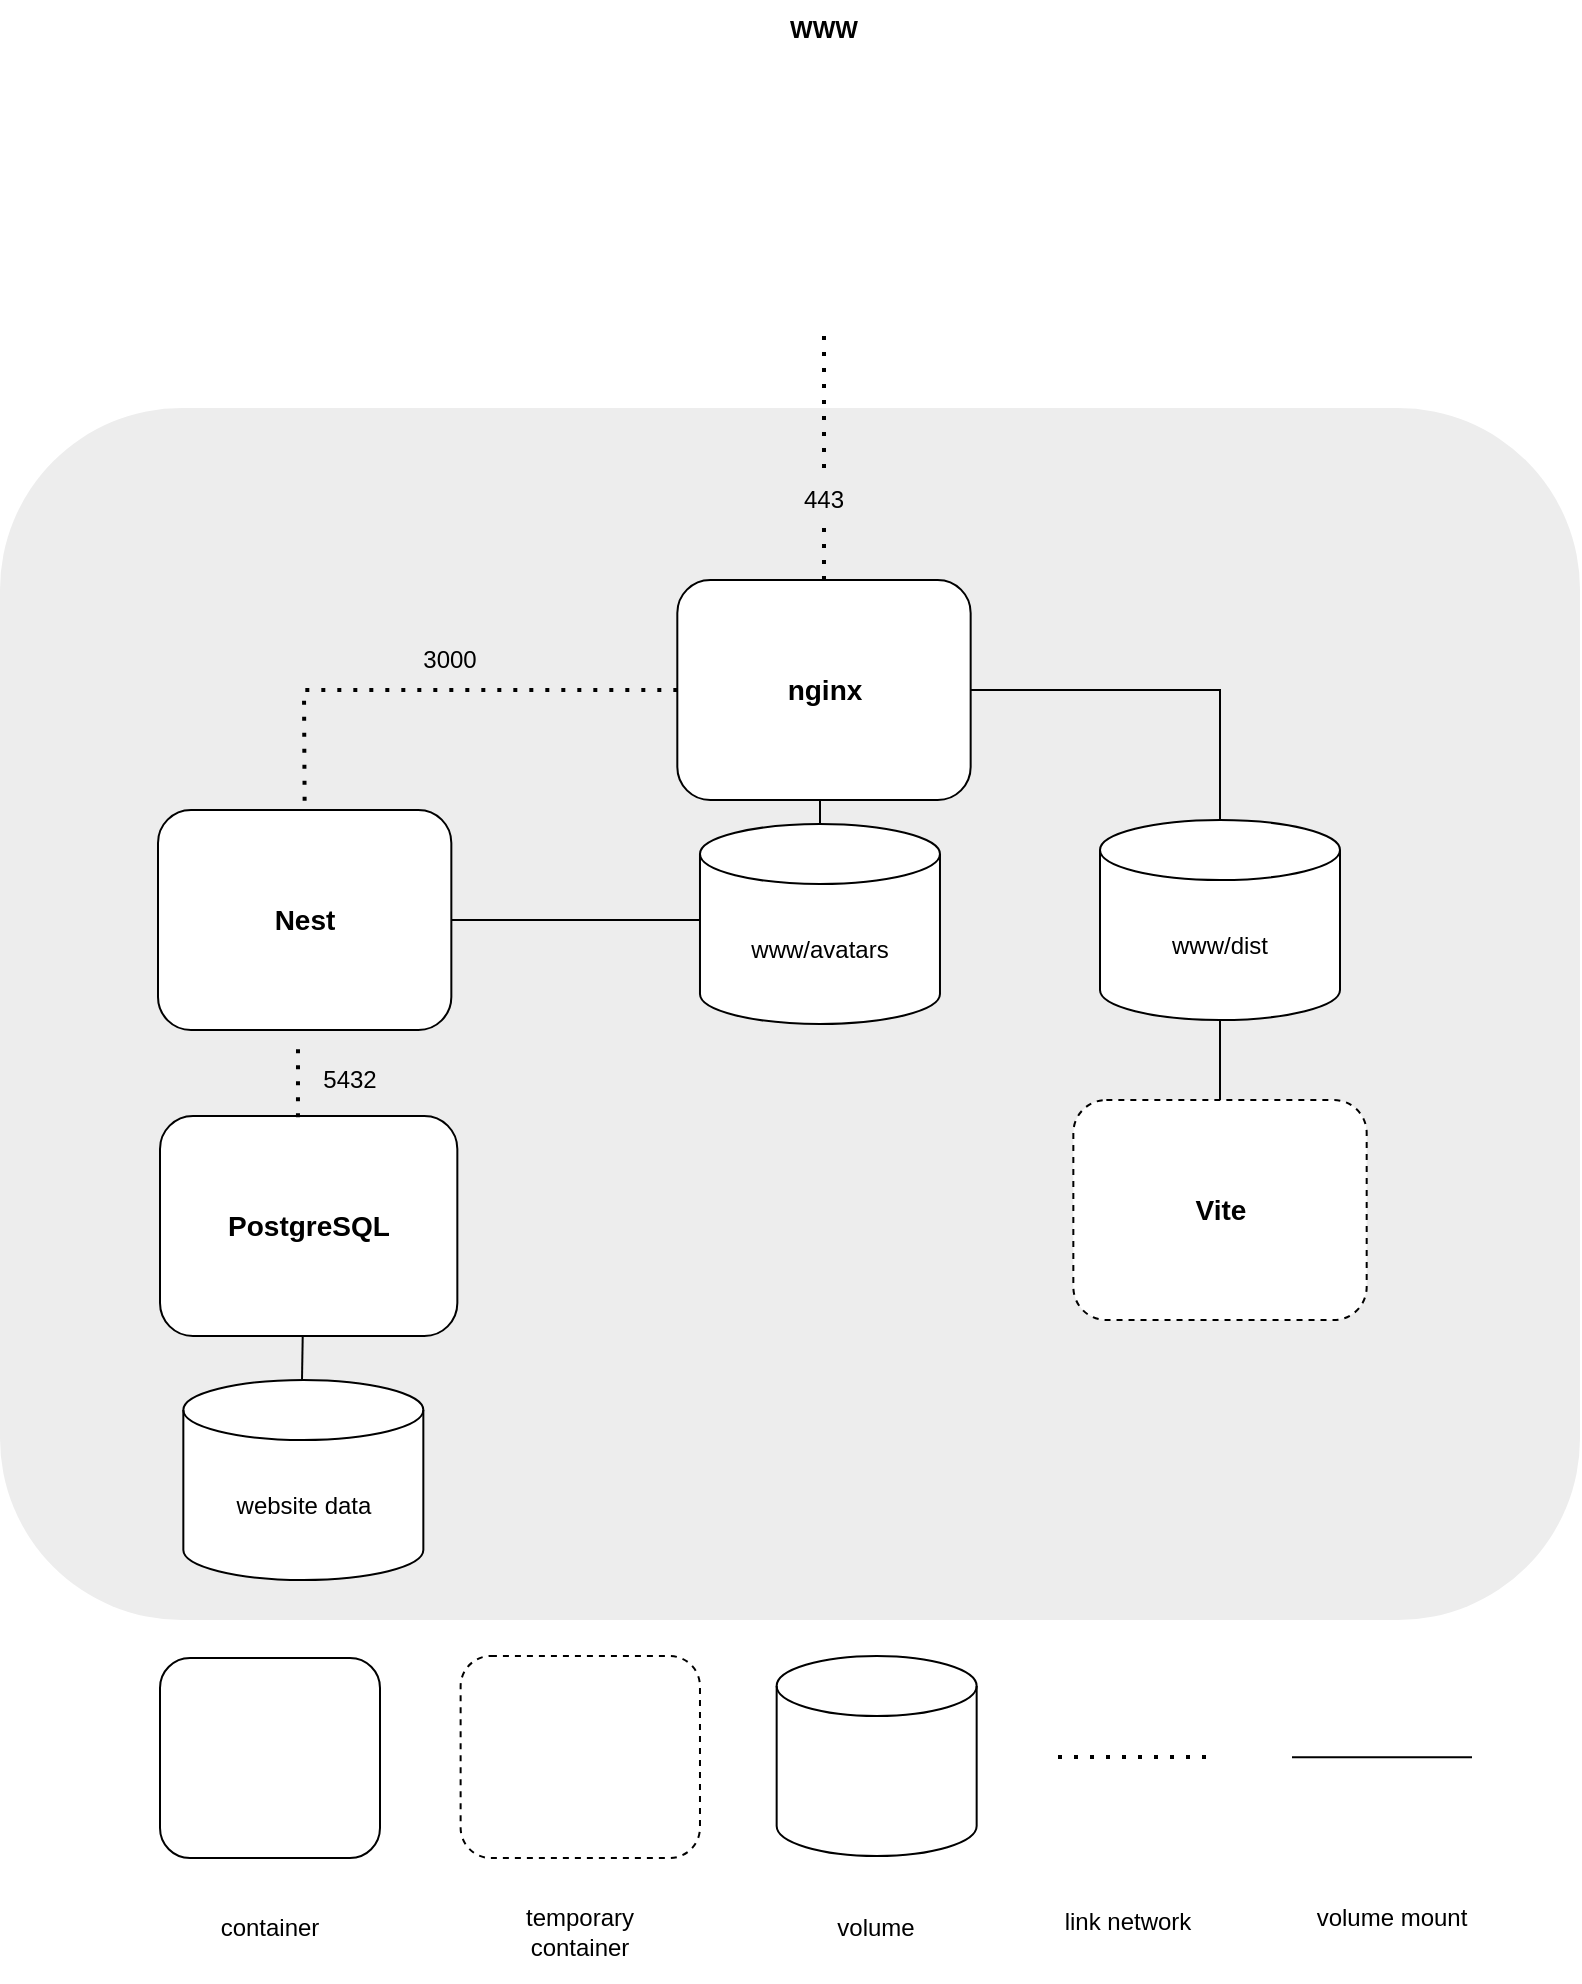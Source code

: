 <mxfile version="21.3.6" type="github">
  <diagram name="Page-1" id="UxeyChZILjidG07LdBUV">
    <mxGraphModel dx="1728" dy="967" grid="1" gridSize="10" guides="1" tooltips="1" connect="1" arrows="1" fold="1" page="1" pageScale="1" pageWidth="827" pageHeight="1169" math="0" shadow="0">
      <root>
        <mxCell id="0" />
        <mxCell id="1" parent="0" />
        <mxCell id="xaLoWIlu8mRHAP46BQhi-22" value="" style="rounded=1;whiteSpace=wrap;html=1;fillColor=#EDEDED;strokeColor=none;" parent="1" vertex="1">
          <mxGeometry x="10" y="214" width="790" height="606" as="geometry" />
        </mxCell>
        <mxCell id="xaLoWIlu8mRHAP46BQhi-5" value="&lt;font style=&quot;font-size: 14px;&quot;&gt;&lt;b&gt;nginx&lt;/b&gt;&lt;/font&gt;" style="rounded=1;whiteSpace=wrap;html=1;" parent="1" vertex="1">
          <mxGeometry x="348.66" y="300" width="146.67" height="110" as="geometry" />
        </mxCell>
        <mxCell id="xaLoWIlu8mRHAP46BQhi-6" value="" style="shape=image;html=1;verticalAlign=top;verticalLabelPosition=bottom;labelBackgroundColor=#ffffff;imageAspect=0;aspect=fixed;image=https://cdn4.iconfinder.com/data/icons/ionicons/512/icon-ios7-world-outline-128.png" parent="1" vertex="1">
          <mxGeometry x="358" y="50" width="128" height="128" as="geometry" />
        </mxCell>
        <mxCell id="xaLoWIlu8mRHAP46BQhi-8" value="&lt;b&gt;WWW&lt;/b&gt;" style="text;strokeColor=none;align=center;fillColor=none;html=1;verticalAlign=middle;whiteSpace=wrap;rounded=0;" parent="1" vertex="1">
          <mxGeometry x="392" y="10" width="60" height="30" as="geometry" />
        </mxCell>
        <mxCell id="xaLoWIlu8mRHAP46BQhi-9" value="" style="endArrow=none;dashed=1;html=1;dashPattern=1 3;strokeWidth=2;rounded=0;exitX=0.5;exitY=0;exitDx=0;exitDy=0;entryX=0.5;entryY=1;entryDx=0;entryDy=0;" parent="1" source="xaLoWIlu8mRHAP46BQhi-5" target="xaLoWIlu8mRHAP46BQhi-6" edge="1">
          <mxGeometry width="50" height="50" relative="1" as="geometry">
            <mxPoint x="515" y="390" as="sourcePoint" />
            <mxPoint x="695" y="210" as="targetPoint" />
          </mxGeometry>
        </mxCell>
        <mxCell id="xaLoWIlu8mRHAP46BQhi-11" value="&lt;b style=&quot;font-size: 14px;&quot;&gt;Nest&lt;/b&gt;" style="rounded=1;whiteSpace=wrap;html=1;" parent="1" vertex="1">
          <mxGeometry x="89" y="415" width="146.67" height="110" as="geometry" />
        </mxCell>
        <mxCell id="xaLoWIlu8mRHAP46BQhi-12" value="website data" style="shape=cylinder3;whiteSpace=wrap;html=1;boundedLbl=1;backgroundOutline=1;size=15;" parent="1" vertex="1">
          <mxGeometry x="101.67" y="700" width="120" height="100" as="geometry" />
        </mxCell>
        <mxCell id="xaLoWIlu8mRHAP46BQhi-14" value="" style="rounded=1;whiteSpace=wrap;html=1;" parent="1" vertex="1">
          <mxGeometry x="90" y="839" width="110" height="100" as="geometry" />
        </mxCell>
        <mxCell id="xaLoWIlu8mRHAP46BQhi-15" value="" style="shape=cylinder3;whiteSpace=wrap;html=1;boundedLbl=1;backgroundOutline=1;size=15;" parent="1" vertex="1">
          <mxGeometry x="398.33" y="838" width="100" height="100" as="geometry" />
        </mxCell>
        <mxCell id="xaLoWIlu8mRHAP46BQhi-16" value="" style="endArrow=none;dashed=1;html=1;dashPattern=1 3;strokeWidth=2;rounded=0;" parent="1" edge="1">
          <mxGeometry width="50" height="50" relative="1" as="geometry">
            <mxPoint x="539" y="888.5" as="sourcePoint" />
            <mxPoint x="619" y="888.5" as="targetPoint" />
          </mxGeometry>
        </mxCell>
        <mxCell id="xaLoWIlu8mRHAP46BQhi-17" value="container" style="text;strokeColor=none;align=center;fillColor=none;html=1;verticalAlign=middle;whiteSpace=wrap;rounded=0;" parent="1" vertex="1">
          <mxGeometry x="100" y="949" width="90" height="50" as="geometry" />
        </mxCell>
        <mxCell id="xaLoWIlu8mRHAP46BQhi-18" value="volume" style="text;strokeColor=none;align=center;fillColor=none;html=1;verticalAlign=middle;whiteSpace=wrap;rounded=0;" parent="1" vertex="1">
          <mxGeometry x="403.33" y="954" width="90" height="40" as="geometry" />
        </mxCell>
        <mxCell id="xaLoWIlu8mRHAP46BQhi-19" value="link network" style="text;strokeColor=none;align=center;fillColor=none;html=1;verticalAlign=middle;whiteSpace=wrap;rounded=0;" parent="1" vertex="1">
          <mxGeometry x="529" y="951" width="90" height="40" as="geometry" />
        </mxCell>
        <mxCell id="xaLoWIlu8mRHAP46BQhi-23" value="443" style="rounded=0;whiteSpace=wrap;html=1;fillColor=#ededed;strokeColor=none;" parent="1" vertex="1">
          <mxGeometry x="376.99" y="250" width="90" height="20" as="geometry" />
        </mxCell>
        <mxCell id="xaLoWIlu8mRHAP46BQhi-25" value="" style="endArrow=none;dashed=1;html=1;dashPattern=1 3;strokeWidth=2;rounded=0;entryX=0.5;entryY=0;entryDx=0;entryDy=0;" parent="1" source="xaLoWIlu8mRHAP46BQhi-5" target="xaLoWIlu8mRHAP46BQhi-11" edge="1">
          <mxGeometry width="50" height="50" relative="1" as="geometry">
            <mxPoint x="535.949" y="465" as="sourcePoint" />
            <mxPoint x="497.67" y="415" as="targetPoint" />
            <Array as="points">
              <mxPoint x="162" y="355" />
            </Array>
          </mxGeometry>
        </mxCell>
        <mxCell id="xaLoWIlu8mRHAP46BQhi-27" value="www/dist" style="shape=cylinder3;whiteSpace=wrap;html=1;boundedLbl=1;backgroundOutline=1;size=15;" parent="1" vertex="1">
          <mxGeometry x="560" y="420" width="120" height="100" as="geometry" />
        </mxCell>
        <mxCell id="xaLoWIlu8mRHAP46BQhi-29" value="" style="endArrow=none;html=1;rounded=0;entryX=0.5;entryY=0;entryDx=0;entryDy=0;entryPerimeter=0;" parent="1" source="xaLoWIlu8mRHAP46BQhi-5" target="xaLoWIlu8mRHAP46BQhi-27" edge="1">
          <mxGeometry width="50" height="50" relative="1" as="geometry">
            <mxPoint x="515" y="610" as="sourcePoint" />
            <mxPoint x="565" y="560" as="targetPoint" />
            <Array as="points">
              <mxPoint x="620" y="355" />
            </Array>
          </mxGeometry>
        </mxCell>
        <mxCell id="xaLoWIlu8mRHAP46BQhi-33" value="" style="endArrow=none;html=1;rounded=0;entryX=0.48;entryY=0.999;entryDx=0;entryDy=0;entryPerimeter=0;" parent="1" target="6YuKUgH-tVPZ8AmwfqDj-9" edge="1">
          <mxGeometry width="50" height="50" relative="1" as="geometry">
            <mxPoint x="161" y="700" as="sourcePoint" />
            <mxPoint x="163.335" y="678" as="targetPoint" />
          </mxGeometry>
        </mxCell>
        <mxCell id="xaLoWIlu8mRHAP46BQhi-41" value="3000" style="rounded=0;whiteSpace=wrap;html=1;fillColor=#ededed;strokeColor=none;" parent="1" vertex="1">
          <mxGeometry x="210" y="330" width="50" height="20" as="geometry" />
        </mxCell>
        <mxCell id="xaLoWIlu8mRHAP46BQhi-43" value="5432" style="rounded=0;whiteSpace=wrap;html=1;fillColor=#ededed;strokeColor=none;" parent="1" vertex="1">
          <mxGeometry x="160" y="540" width="50" height="20" as="geometry" />
        </mxCell>
        <mxCell id="6YuKUgH-tVPZ8AmwfqDj-3" value="" style="endArrow=none;html=1;rounded=0;" edge="1" parent="1" target="xaLoWIlu8mRHAP46BQhi-11">
          <mxGeometry width="50" height="50" relative="1" as="geometry">
            <mxPoint x="360" y="470" as="sourcePoint" />
            <mxPoint x="460" y="586" as="targetPoint" />
          </mxGeometry>
        </mxCell>
        <mxCell id="6YuKUgH-tVPZ8AmwfqDj-9" value="&lt;b style=&quot;font-size: 14px;&quot;&gt;PostgreSQL&lt;/b&gt;" style="rounded=1;whiteSpace=wrap;html=1;" vertex="1" parent="1">
          <mxGeometry x="90.0" y="568" width="148.67" height="110" as="geometry" />
        </mxCell>
        <mxCell id="6YuKUgH-tVPZ8AmwfqDj-10" value="" style="endArrow=none;dashed=1;html=1;dashPattern=1 3;strokeWidth=2;rounded=0;exitX=0.464;exitY=0.006;exitDx=0;exitDy=0;exitPerimeter=0;" edge="1" parent="1" source="6YuKUgH-tVPZ8AmwfqDj-9">
          <mxGeometry width="50" height="50" relative="1" as="geometry">
            <mxPoint x="110" y="570" as="sourcePoint" />
            <mxPoint x="159" y="530" as="targetPoint" />
          </mxGeometry>
        </mxCell>
        <mxCell id="6YuKUgH-tVPZ8AmwfqDj-12" value="www/avatars" style="shape=cylinder3;whiteSpace=wrap;html=1;boundedLbl=1;backgroundOutline=1;size=15;" vertex="1" parent="1">
          <mxGeometry x="359.99" y="422" width="120" height="100" as="geometry" />
        </mxCell>
        <mxCell id="6YuKUgH-tVPZ8AmwfqDj-13" value="" style="endArrow=none;html=1;rounded=0;" edge="1" parent="1">
          <mxGeometry width="50" height="50" relative="1" as="geometry">
            <mxPoint x="656" y="888.67" as="sourcePoint" />
            <mxPoint x="746" y="888.67" as="targetPoint" />
          </mxGeometry>
        </mxCell>
        <mxCell id="6YuKUgH-tVPZ8AmwfqDj-14" value="volume mount" style="text;strokeColor=none;align=center;fillColor=none;html=1;verticalAlign=middle;whiteSpace=wrap;rounded=0;" vertex="1" parent="1">
          <mxGeometry x="661" y="949" width="90" height="40" as="geometry" />
        </mxCell>
        <mxCell id="6YuKUgH-tVPZ8AmwfqDj-15" value="" style="endArrow=none;html=1;rounded=0;entryX=0.5;entryY=0;entryDx=0;entryDy=0;entryPerimeter=0;" edge="1" parent="1" target="6YuKUgH-tVPZ8AmwfqDj-12">
          <mxGeometry width="50" height="50" relative="1" as="geometry">
            <mxPoint x="420" y="410" as="sourcePoint" />
            <mxPoint x="246" y="480" as="targetPoint" />
          </mxGeometry>
        </mxCell>
        <mxCell id="6YuKUgH-tVPZ8AmwfqDj-16" value="&lt;b style=&quot;font-size: 14px;&quot;&gt;Vite&lt;/b&gt;" style="rounded=1;whiteSpace=wrap;html=1;dashed=1;" vertex="1" parent="1">
          <mxGeometry x="546.67" y="560" width="146.67" height="110" as="geometry" />
        </mxCell>
        <mxCell id="6YuKUgH-tVPZ8AmwfqDj-20" value="" style="endArrow=none;html=1;rounded=0;entryX=0.5;entryY=1;entryDx=0;entryDy=0;entryPerimeter=0;exitX=0.5;exitY=0;exitDx=0;exitDy=0;" edge="1" parent="1" source="6YuKUgH-tVPZ8AmwfqDj-16" target="xaLoWIlu8mRHAP46BQhi-27">
          <mxGeometry width="50" height="50" relative="1" as="geometry">
            <mxPoint x="470" y="640" as="sourcePoint" />
            <mxPoint x="520" y="590" as="targetPoint" />
          </mxGeometry>
        </mxCell>
        <mxCell id="6YuKUgH-tVPZ8AmwfqDj-21" value="" style="rounded=1;whiteSpace=wrap;html=1;dashed=1;" vertex="1" parent="1">
          <mxGeometry x="240.31" y="838" width="119.68" height="101" as="geometry" />
        </mxCell>
        <mxCell id="6YuKUgH-tVPZ8AmwfqDj-22" value="temporary&lt;br&gt;container" style="text;strokeColor=none;align=center;fillColor=none;html=1;verticalAlign=middle;whiteSpace=wrap;rounded=0;" vertex="1" parent="1">
          <mxGeometry x="255.15" y="951" width="90" height="50" as="geometry" />
        </mxCell>
      </root>
    </mxGraphModel>
  </diagram>
</mxfile>
